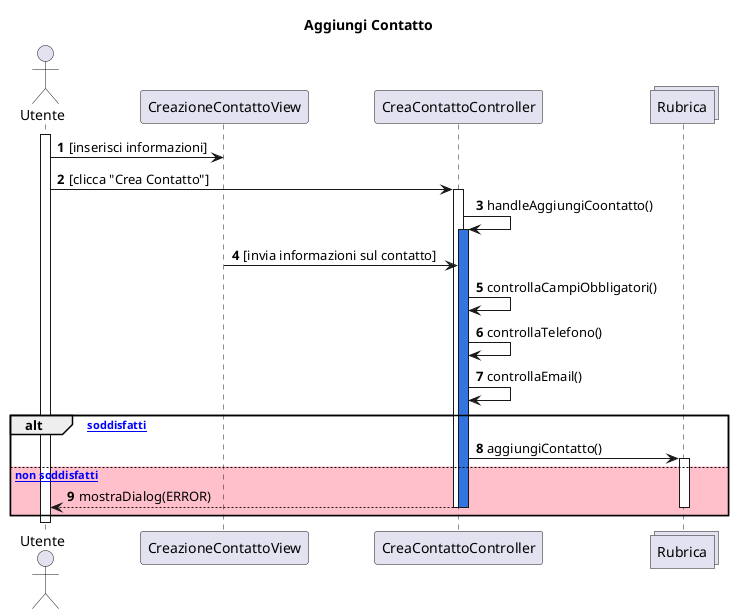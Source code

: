 @startuml
title Aggiungi Contatto
autonumber
actor Utente
participant CreazioneContattoView
participant CreaContattoController
collections Rubrica

activate Utente
Utente->CreazioneContattoView: [inserisci informazioni]
Utente->CreaContattoController: [clicca "Crea Contatto"]
activate CreaContattoController
CreaContattoController -> CreaContattoController : handleAggiungiCoontatto()
activate CreaContattoController #3375E0

CreazioneContattoView-> CreaContattoController : [invia informazioni sul contatto]
CreaContattoController-> CreaContattoController:  controllaCampiObbligatori()
CreaContattoController-> CreaContattoController:  controllaTelefono()
CreaContattoController-> CreaContattoController:  controllaEmail()

alt [vincoli soddisfatti]
CreaContattoController-> Rubrica : aggiungiContatto()
activate Rubrica
else #pink [vincoli non soddisfatti] 
CreaContattoController-->Utente: mostraDialog(ERROR)
deactivate CreaContattoController
deactivate CreaContattoController
deactivate Rubrica
end
deactivate Utente

@enduml
